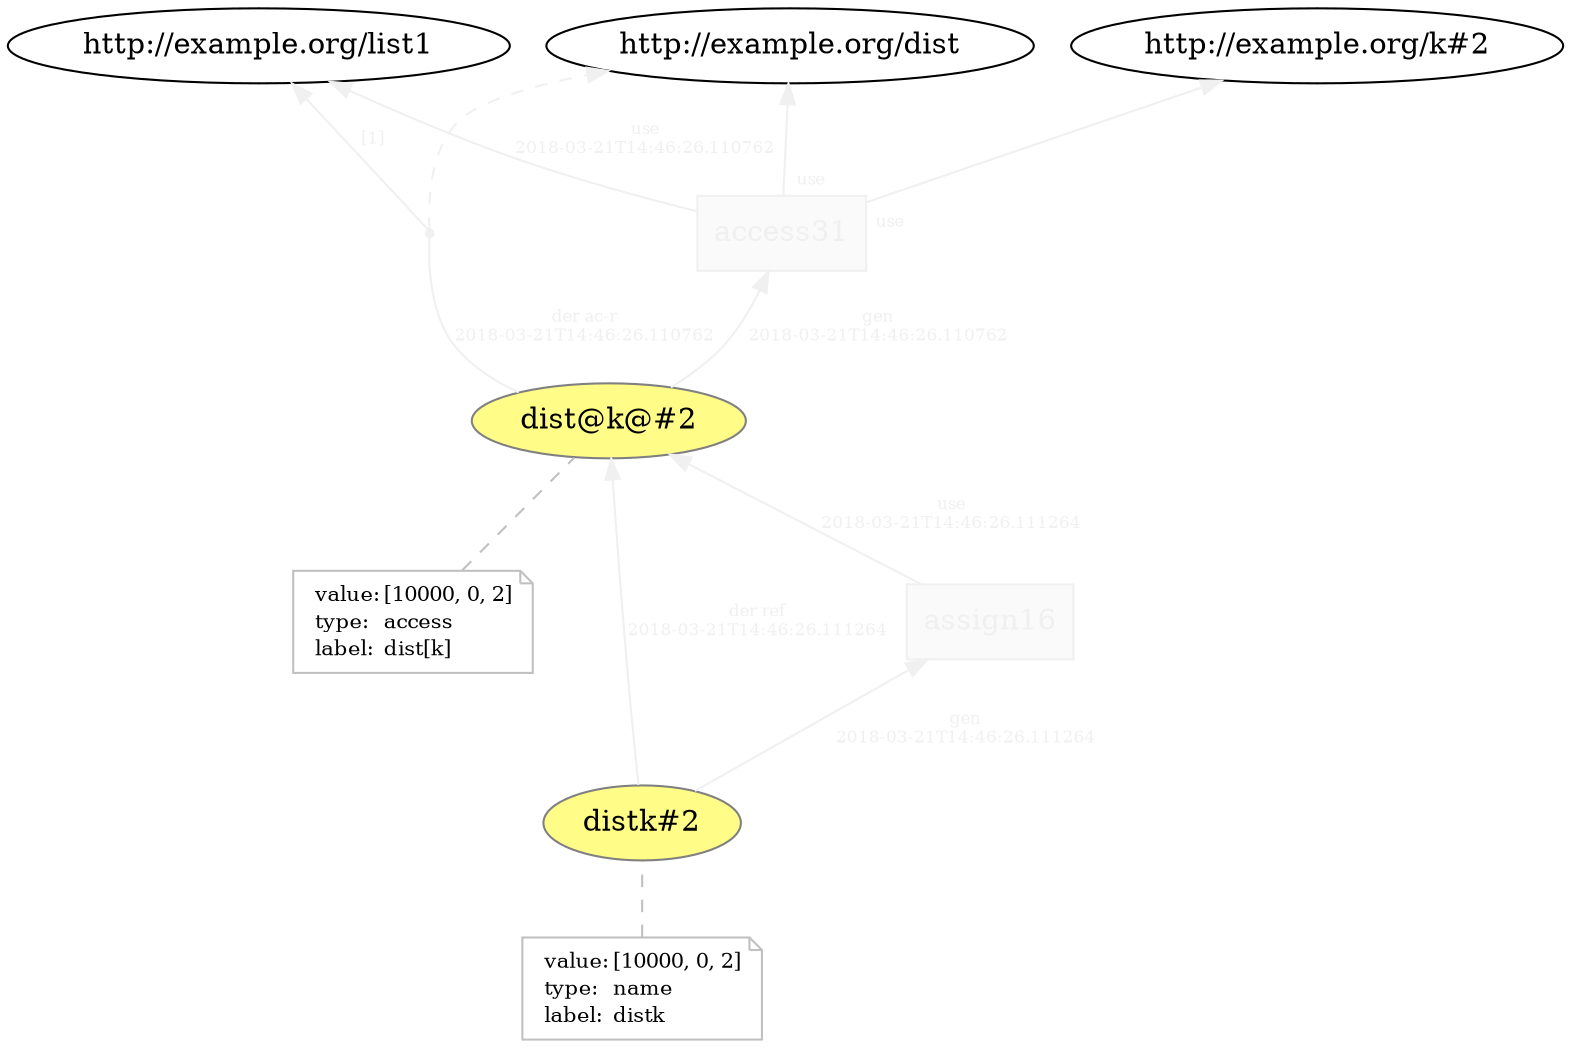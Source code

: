 digraph "PROV" { size="16,12"; rankdir="BT";
"http://example.org/dist@k@#2" [fillcolor="#FFFC87",color="#808080",style="filled",label="dist@k@#2",URL="http://example.org/dist@k@#2"]
"-attrs0" [color="gray",shape="note",fontsize="10",fontcolor="black",label=<<TABLE cellpadding="0" border="0">
	<TR>
	    <TD align="left">value:</TD>
	    <TD align="left">[10000, 0, 2]</TD>
	</TR>
	<TR>
	    <TD align="left">type:</TD>
	    <TD align="left">access</TD>
	</TR>
	<TR>
	    <TD align="left">label:</TD>
	    <TD align="left">dist[k]</TD>
	</TR>
</TABLE>>]
"-attrs0" -> "http://example.org/dist@k@#2" [color="gray",style="dashed",arrowhead="none"]
"http://example.org/access31" [fillcolor="#FAFAFA",color="#F0F0F0",shape="polygon",sides="4",style="filled",fontcolor="#F0F0F0",label="access31",URL="http://example.org/access31"]
"bn0" [shape="point",label="",fontcolor="#F0F0F0",color="#F0F0F0"]
"http://example.org/dist@k@#2" -> "bn0" [fontsize="8",distance="1.5",angle="60.0",rotation="20",label="der ac-r
2018-03-21T14:46:26.110762",arrowhead="none",fontcolor="#F0F0F0",color="#F0F0F0"]
"bn0" -> "http://example.org/dist" [style="dashed",fontcolor="#F0F0F0",color="#F0F0F0"]
"bn0" -> "http://example.org/list1" [fontsize="8",distance="1.5",angle="60.0",rotation="20",label="[1]",fontcolor="#F0F0F0",color="#F0F0F0"]
"http://example.org/access31" -> "http://example.org/dist" [labelfontsize="8",labeldistance="1.5",labelangle="60.0",rotation="20",taillabel="use",fontcolor="#F0F0F0",color="#F0F0F0"]
"http://example.org/access31" -> "http://example.org/k#2" [labelfontsize="8",labeldistance="1.5",labelangle="60.0",rotation="20",taillabel="use",fontcolor="#F0F0F0",color="#F0F0F0"]
"http://example.org/distk#2" [fillcolor="#FFFC87",color="#808080",style="filled",label="distk#2",URL="http://example.org/distk#2"]
"-attrs1" [color="gray",shape="note",fontsize="10",fontcolor="black",label=<<TABLE cellpadding="0" border="0">
	<TR>
	    <TD align="left">value:</TD>
	    <TD align="left">[10000, 0, 2]</TD>
	</TR>
	<TR>
	    <TD align="left">type:</TD>
	    <TD align="left">name</TD>
	</TR>
	<TR>
	    <TD align="left">label:</TD>
	    <TD align="left">distk</TD>
	</TR>
</TABLE>>]
"-attrs1" -> "http://example.org/distk#2" [color="gray",style="dashed",arrowhead="none"]
"http://example.org/assign16" [fillcolor="#FAFAFA",color="#F0F0F0",shape="polygon",sides="4",style="filled",fontcolor="#F0F0F0",label="assign16",URL="http://example.org/assign16"]
"http://example.org/distk#2" -> "http://example.org/dist@k@#2" [fontsize="8",distance="1.5",angle="60.0",rotation="20",label="der ref
2018-03-21T14:46:26.111264",fontcolor="#F0F0F0",color="#F0F0F0"]
"http://example.org/access31" -> "http://example.org/list1" [fontsize="8",distance="1.5",angle="60.0",rotation="20",label="use
2018-03-21T14:46:26.110762",fontcolor="#F0F0F0",color="#F0F0F0"]
"http://example.org/assign16" -> "http://example.org/dist@k@#2" [fontsize="8",distance="1.5",angle="60.0",rotation="20",label="use
2018-03-21T14:46:26.111264",fontcolor="#F0F0F0",color="#F0F0F0"]
"http://example.org/dist@k@#2" -> "http://example.org/access31" [fontsize="8",distance="1.5",angle="60.0",rotation="20",label="gen
2018-03-21T14:46:26.110762",fontcolor="#F0F0F0",color="#F0F0F0"]
"http://example.org/distk#2" -> "http://example.org/assign16" [fontsize="8",distance="1.5",angle="60.0",rotation="20",label="gen
2018-03-21T14:46:26.111264",fontcolor="#F0F0F0",color="#F0F0F0"]
}